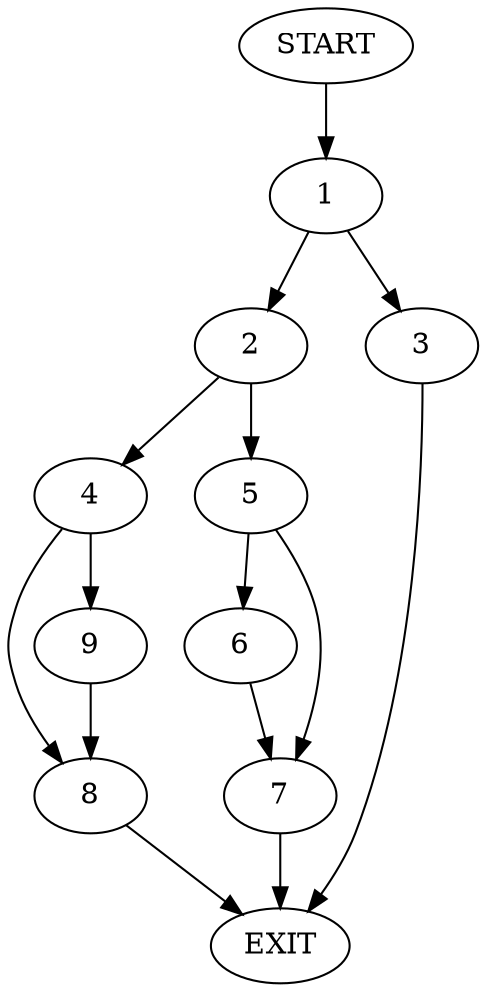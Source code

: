 digraph {
0 [label="START"]
10 [label="EXIT"]
0 -> 1
1 -> 2
1 -> 3
2 -> 4
2 -> 5
3 -> 10
5 -> 6
5 -> 7
4 -> 8
4 -> 9
9 -> 8
8 -> 10
6 -> 7
7 -> 10
}
